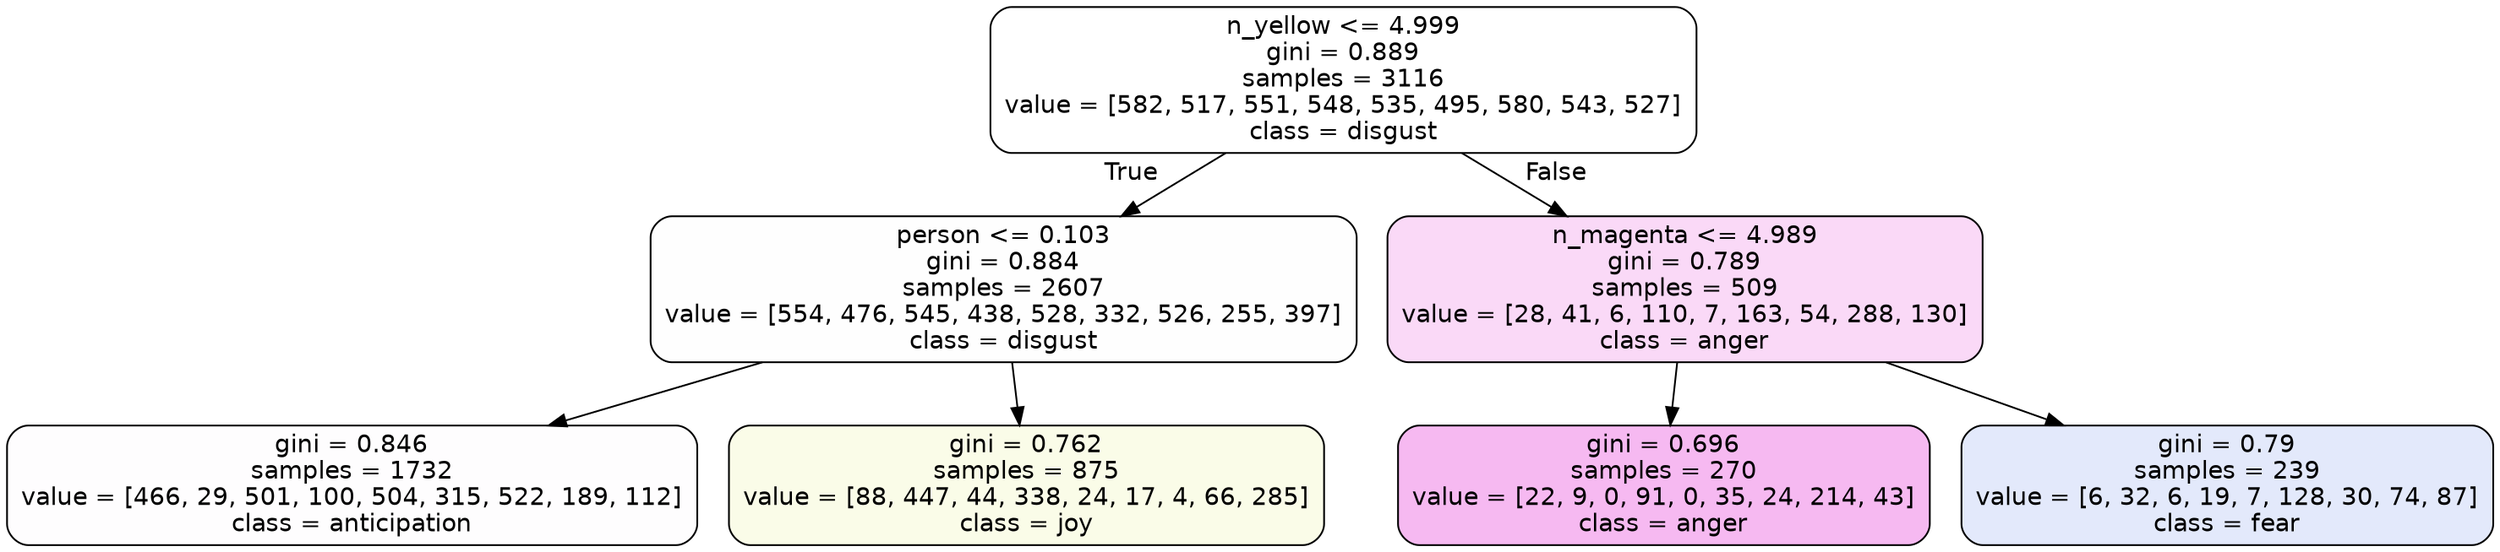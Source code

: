 digraph Tree {
node [shape=box, style="filled, rounded", color="black", fontname=helvetica] ;
edge [fontname=helvetica] ;
0 [label="n_yellow <= 4.999\ngini = 0.889\nsamples = 3116\nvalue = [582, 517, 551, 548, 535, 495, 580, 543, 527]\nclass = disgust", fillcolor="#e5813900"] ;
1 [label="person <= 0.103\ngini = 0.884\nsamples = 2607\nvalue = [554, 476, 545, 438, 528, 332, 526, 255, 397]\nclass = disgust", fillcolor="#e5813901"] ;
0 -> 1 [labeldistance=2.5, labelangle=45, headlabel="True"] ;
2 [label="gini = 0.846\nsamples = 1732\nvalue = [466, 29, 501, 100, 504, 315, 522, 189, 112]\nclass = anticipation", fillcolor="#8139e502"] ;
1 -> 2 ;
3 [label="gini = 0.762\nsamples = 875\nvalue = [88, 447, 44, 338, 24, 17, 4, 66, 285]\nclass = joy", fillcolor="#d7e5391d"] ;
1 -> 3 ;
4 [label="n_magenta <= 4.989\ngini = 0.789\nsamples = 509\nvalue = [28, 41, 6, 110, 7, 163, 54, 288, 130]\nclass = anger", fillcolor="#e539d730"] ;
0 -> 4 [labeldistance=2.5, labelangle=-45, headlabel="False"] ;
5 [label="gini = 0.696\nsamples = 270\nvalue = [22, 9, 0, 91, 0, 35, 24, 214, 43]\nclass = anger", fillcolor="#e539d75a"] ;
4 -> 5 ;
6 [label="gini = 0.79\nsamples = 239\nvalue = [6, 32, 6, 19, 7, 128, 30, 74, 87]\nclass = fear", fillcolor="#3964e523"] ;
4 -> 6 ;
}